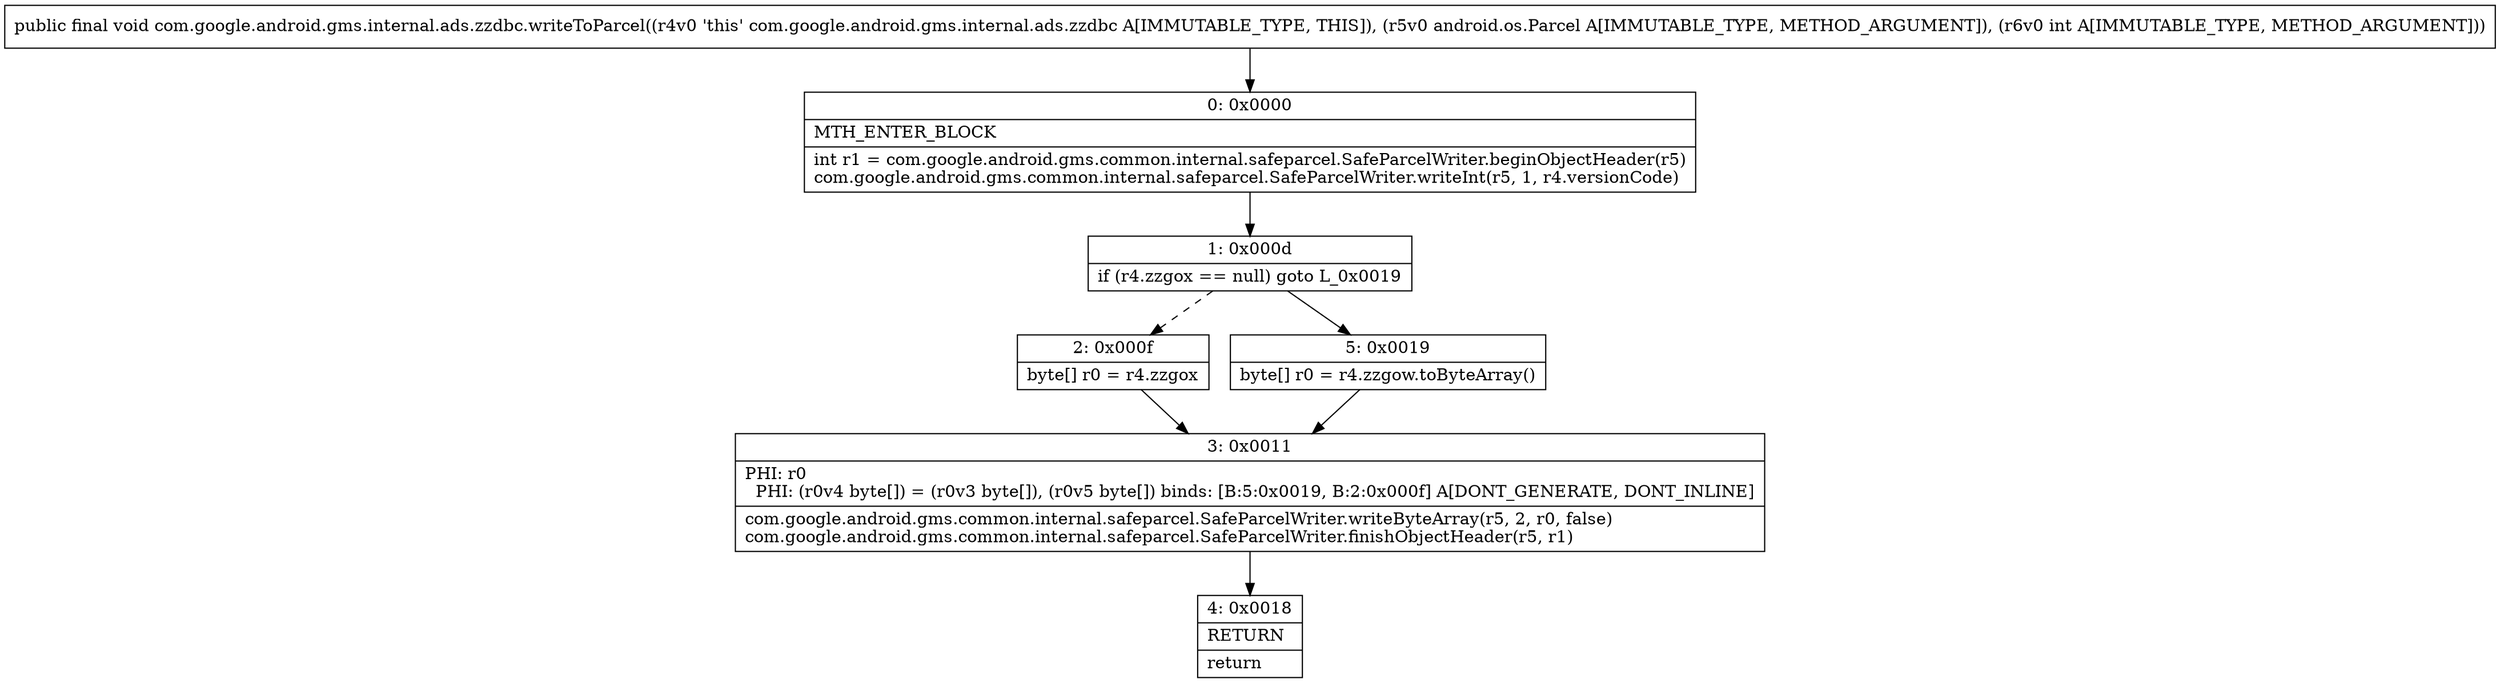 digraph "CFG forcom.google.android.gms.internal.ads.zzdbc.writeToParcel(Landroid\/os\/Parcel;I)V" {
Node_0 [shape=record,label="{0\:\ 0x0000|MTH_ENTER_BLOCK\l|int r1 = com.google.android.gms.common.internal.safeparcel.SafeParcelWriter.beginObjectHeader(r5)\lcom.google.android.gms.common.internal.safeparcel.SafeParcelWriter.writeInt(r5, 1, r4.versionCode)\l}"];
Node_1 [shape=record,label="{1\:\ 0x000d|if (r4.zzgox == null) goto L_0x0019\l}"];
Node_2 [shape=record,label="{2\:\ 0x000f|byte[] r0 = r4.zzgox\l}"];
Node_3 [shape=record,label="{3\:\ 0x0011|PHI: r0 \l  PHI: (r0v4 byte[]) = (r0v3 byte[]), (r0v5 byte[]) binds: [B:5:0x0019, B:2:0x000f] A[DONT_GENERATE, DONT_INLINE]\l|com.google.android.gms.common.internal.safeparcel.SafeParcelWriter.writeByteArray(r5, 2, r0, false)\lcom.google.android.gms.common.internal.safeparcel.SafeParcelWriter.finishObjectHeader(r5, r1)\l}"];
Node_4 [shape=record,label="{4\:\ 0x0018|RETURN\l|return\l}"];
Node_5 [shape=record,label="{5\:\ 0x0019|byte[] r0 = r4.zzgow.toByteArray()\l}"];
MethodNode[shape=record,label="{public final void com.google.android.gms.internal.ads.zzdbc.writeToParcel((r4v0 'this' com.google.android.gms.internal.ads.zzdbc A[IMMUTABLE_TYPE, THIS]), (r5v0 android.os.Parcel A[IMMUTABLE_TYPE, METHOD_ARGUMENT]), (r6v0 int A[IMMUTABLE_TYPE, METHOD_ARGUMENT])) }"];
MethodNode -> Node_0;
Node_0 -> Node_1;
Node_1 -> Node_2[style=dashed];
Node_1 -> Node_5;
Node_2 -> Node_3;
Node_3 -> Node_4;
Node_5 -> Node_3;
}

